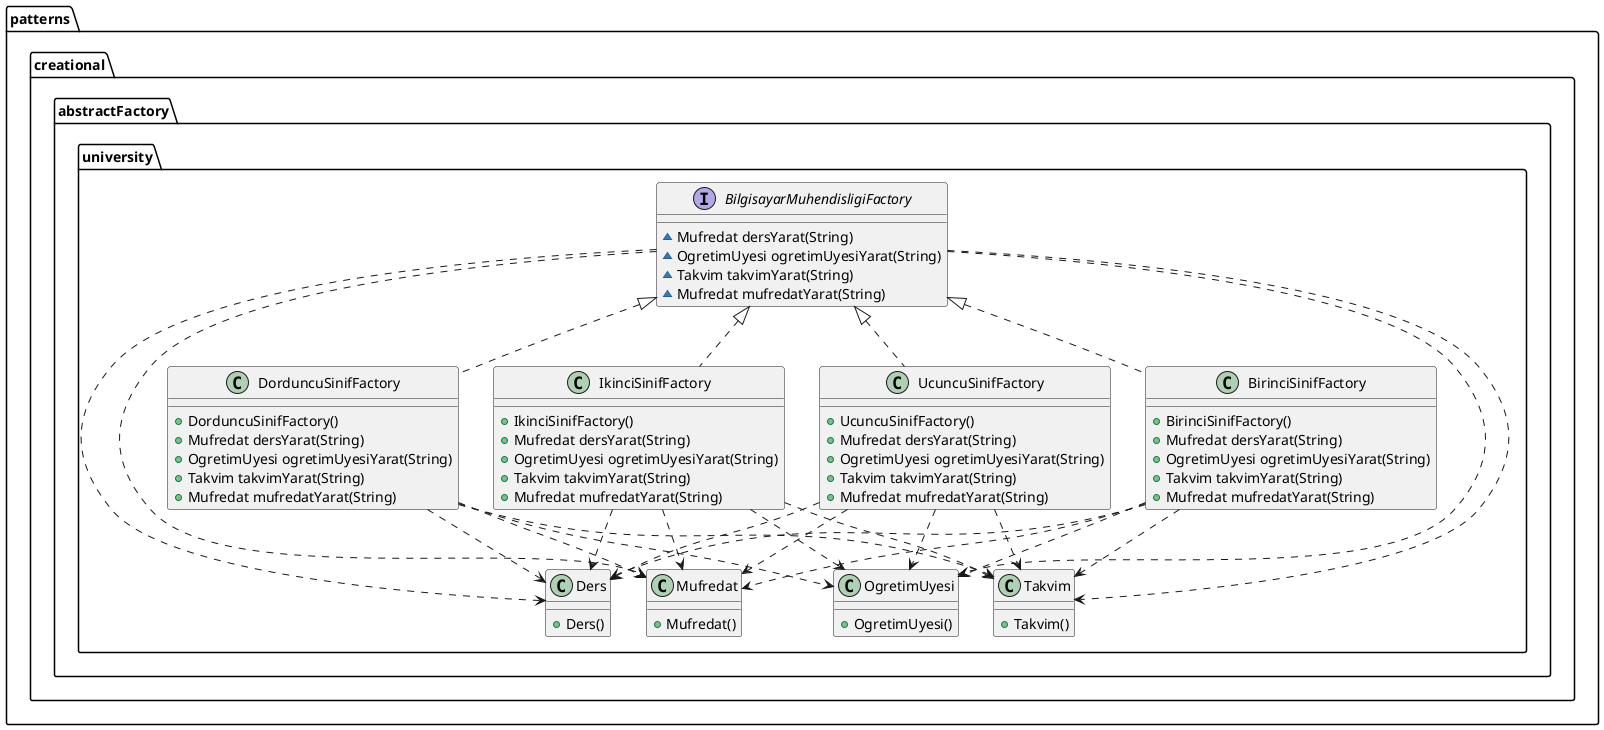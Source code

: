 @startuml
class patterns.creational.abstractFactory.university.DorduncuSinifFactory {
+ DorduncuSinifFactory()
+ Mufredat dersYarat(String)
+ OgretimUyesi ogretimUyesiYarat(String)
+ Takvim takvimYarat(String)
+ Mufredat mufredatYarat(String)
}
class patterns.creational.abstractFactory.university.Ders {
+ Ders()
}
class patterns.creational.abstractFactory.university.Mufredat {
+  Mufredat()
}
interface patterns.creational.abstractFactory.university.BilgisayarMuhendisligiFactory {
~ Mufredat dersYarat(String)
~ OgretimUyesi ogretimUyesiYarat(String)
~ Takvim takvimYarat(String)
~ Mufredat mufredatYarat(String)
}
class patterns.creational.abstractFactory.university.OgretimUyesi {
+  OgretimUyesi()
}
class patterns.creational.abstractFactory.university.Takvim {
+ Takvim()
}
class patterns.creational.abstractFactory.university.IkinciSinifFactory {
+ IkinciSinifFactory()
+ Mufredat dersYarat(String)
+ OgretimUyesi ogretimUyesiYarat(String)
+ Takvim takvimYarat(String)
+ Mufredat mufredatYarat(String)
}
class patterns.creational.abstractFactory.university.UcuncuSinifFactory {
+ UcuncuSinifFactory()
+ Mufredat dersYarat(String)
+ OgretimUyesi ogretimUyesiYarat(String)
+ Takvim takvimYarat(String)
+ Mufredat mufredatYarat(String)
}
class patterns.creational.abstractFactory.university.BirinciSinifFactory {
+ BirinciSinifFactory()
+ Mufredat dersYarat(String)
+ OgretimUyesi ogretimUyesiYarat(String)
+ Takvim takvimYarat(String)
+ Mufredat mufredatYarat(String)
}


patterns.creational.abstractFactory.university.BilgisayarMuhendisligiFactory ..> patterns.creational.abstractFactory.university.Ders
patterns.creational.abstractFactory.university.BilgisayarMuhendisligiFactory ..> patterns.creational.abstractFactory.university.Mufredat
patterns.creational.abstractFactory.university.BilgisayarMuhendisligiFactory ..> patterns.creational.abstractFactory.university.Takvim
patterns.creational.abstractFactory.university.BilgisayarMuhendisligiFactory ..> patterns.creational.abstractFactory.university.OgretimUyesi
patterns.creational.abstractFactory.university.BilgisayarMuhendisligiFactory <|.. patterns.creational.abstractFactory.university.DorduncuSinifFactory
patterns.creational.abstractFactory.university.DorduncuSinifFactory ..> patterns.creational.abstractFactory.university.Ders
patterns.creational.abstractFactory.university.DorduncuSinifFactory ..> patterns.creational.abstractFactory.university.Mufredat
patterns.creational.abstractFactory.university.DorduncuSinifFactory ..> patterns.creational.abstractFactory.university.OgretimUyesi
patterns.creational.abstractFactory.university.DorduncuSinifFactory ..> patterns.creational.abstractFactory.university.Takvim
patterns.creational.abstractFactory.university.BilgisayarMuhendisligiFactory <|.. patterns.creational.abstractFactory.university.IkinciSinifFactory
patterns.creational.abstractFactory.university.IkinciSinifFactory ..> patterns.creational.abstractFactory.university.Ders
patterns.creational.abstractFactory.university.IkinciSinifFactory ..> patterns.creational.abstractFactory.university.Mufredat
patterns.creational.abstractFactory.university.IkinciSinifFactory ..> patterns.creational.abstractFactory.university.OgretimUyesi
patterns.creational.abstractFactory.university.IkinciSinifFactory ..> patterns.creational.abstractFactory.university.Takvim
patterns.creational.abstractFactory.university.BilgisayarMuhendisligiFactory <|.. patterns.creational.abstractFactory.university.UcuncuSinifFactory
patterns.creational.abstractFactory.university.UcuncuSinifFactory ..> patterns.creational.abstractFactory.university.Ders
patterns.creational.abstractFactory.university.UcuncuSinifFactory ..> patterns.creational.abstractFactory.university.Mufredat
patterns.creational.abstractFactory.university.UcuncuSinifFactory ..> patterns.creational.abstractFactory.university.OgretimUyesi
patterns.creational.abstractFactory.university.UcuncuSinifFactory ..> patterns.creational.abstractFactory.university.Takvim
patterns.creational.abstractFactory.university.BilgisayarMuhendisligiFactory <|.. patterns.creational.abstractFactory.university.BirinciSinifFactory
patterns.creational.abstractFactory.university.BirinciSinifFactory ..> patterns.creational.abstractFactory.university.Ders
patterns.creational.abstractFactory.university.BirinciSinifFactory ..> patterns.creational.abstractFactory.university.Mufredat
patterns.creational.abstractFactory.university.BirinciSinifFactory ..> patterns.creational.abstractFactory.university.OgretimUyesi
patterns.creational.abstractFactory.university.BirinciSinifFactory ..> patterns.creational.abstractFactory.university.Takvim
@enduml